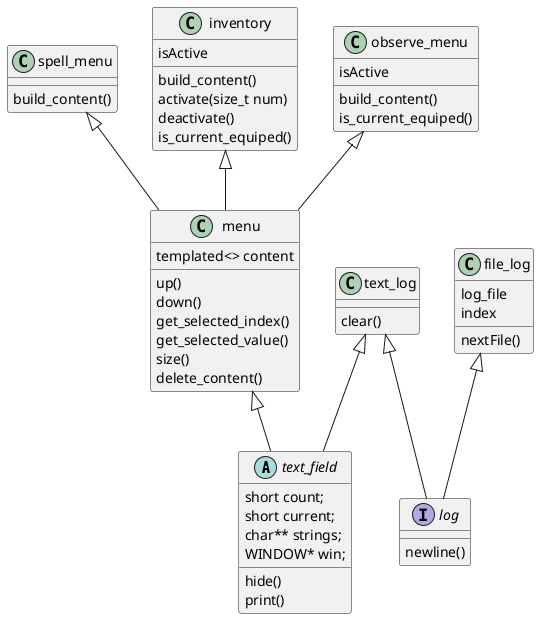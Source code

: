@startuml

abstract text_field

text_field : short count;
text_field : short current;
text_field : char** strings;
text_field : WINDOW* win;

text_field : hide()
text_field : print()

interface log
log : newline()

file_log <|-- log
file_log : log_file
file_log : index
file_log : nextFile()

text_log <|-- text_field
text_log <|-- log
text_log : clear()

menu <|-- text_field
menu : templated<> content
menu : up()
menu : down()
menu : get_selected_index()
menu : get_selected_value()
menu : size()
menu : delete_content()

spell_menu <|-- menu
spell_menu : build_content()

inventory <|-- menu
inventory : isActive
inventory : build_content()
inventory : activate(size_t num)
inventory : deactivate()
inventory : is_current_equiped()

observe_menu <|-- menu
observe_menu : isActive
observe_menu : build_content()
observe_menu : is_current_equiped()


@enduml